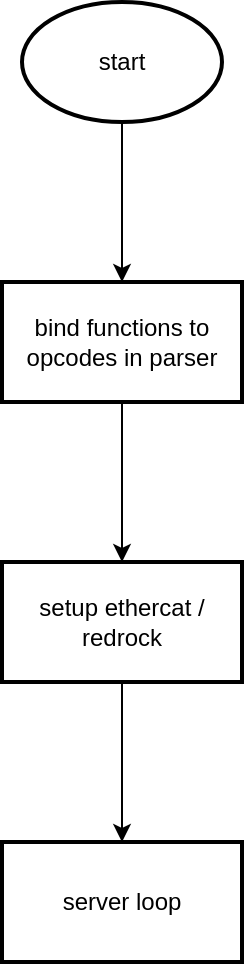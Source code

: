 <mxfile version="13.6.2" type="device" pages="5"><diagram id="hCvbmA6lUOP2VuN0feYB" name="Page-1"><mxGraphModel dx="1422" dy="810" grid="1" gridSize="10" guides="1" tooltips="1" connect="1" arrows="1" fold="1" page="1" pageScale="1" pageWidth="850" pageHeight="1100" math="0" shadow="0"><root><mxCell id="0"/><mxCell id="1" parent="0"/><mxCell id="o2y5cMyiAJAfXQnYK1j_-1" value="" style="edgeStyle=orthogonalEdgeStyle;rounded=0;orthogonalLoop=1;jettySize=auto;html=1;" edge="1" parent="1" source="o2y5cMyiAJAfXQnYK1j_-2" target="o2y5cMyiAJAfXQnYK1j_-4"><mxGeometry relative="1" as="geometry"/></mxCell><mxCell id="o2y5cMyiAJAfXQnYK1j_-2" value="start" style="strokeWidth=2;html=1;shape=mxgraph.flowchart.start_1;whiteSpace=wrap;" vertex="1" parent="1"><mxGeometry x="375" y="40" width="100" height="60" as="geometry"/></mxCell><mxCell id="o2y5cMyiAJAfXQnYK1j_-3" value="" style="edgeStyle=orthogonalEdgeStyle;rounded=0;orthogonalLoop=1;jettySize=auto;html=1;" edge="1" parent="1" source="o2y5cMyiAJAfXQnYK1j_-4" target="o2y5cMyiAJAfXQnYK1j_-6"><mxGeometry relative="1" as="geometry"/></mxCell><mxCell id="o2y5cMyiAJAfXQnYK1j_-4" value="bind functions&amp;nbsp;to opcodes in parser" style="whiteSpace=wrap;html=1;strokeWidth=2;" vertex="1" parent="1"><mxGeometry x="365" y="180" width="120" height="60" as="geometry"/></mxCell><mxCell id="o2y5cMyiAJAfXQnYK1j_-5" value="" style="edgeStyle=orthogonalEdgeStyle;rounded=0;orthogonalLoop=1;jettySize=auto;html=1;" edge="1" parent="1" source="o2y5cMyiAJAfXQnYK1j_-6" target="o2y5cMyiAJAfXQnYK1j_-7"><mxGeometry relative="1" as="geometry"/></mxCell><mxCell id="o2y5cMyiAJAfXQnYK1j_-6" value="setup ethercat / redrock" style="whiteSpace=wrap;html=1;strokeWidth=2;" vertex="1" parent="1"><mxGeometry x="365" y="320" width="120" height="60" as="geometry"/></mxCell><mxCell id="o2y5cMyiAJAfXQnYK1j_-7" value="server loop" style="whiteSpace=wrap;html=1;strokeWidth=2;" vertex="1" parent="1"><mxGeometry x="365" y="460" width="120" height="60" as="geometry"/></mxCell></root></mxGraphModel></diagram><diagram name="shooting function" id="xkMR_k_3WsJCOCuxuUNB"><mxGraphModel dx="1422" dy="810" grid="1" gridSize="10" guides="1" tooltips="1" connect="1" arrows="1" fold="1" page="1" pageScale="1" pageWidth="850" pageHeight="1100" background="none" math="0" shadow="0"><root><mxCell id="in90m15zGM9YNag4zQjs-0"/><mxCell id="in90m15zGM9YNag4zQjs-1" parent="in90m15zGM9YNag4zQjs-0"/><mxCell id="in90m15zGM9YNag4zQjs-5" value="" style="edgeStyle=orthogonalEdgeStyle;rounded=0;orthogonalLoop=1;jettySize=auto;html=1;" parent="in90m15zGM9YNag4zQjs-1" source="in90m15zGM9YNag4zQjs-2" target="in90m15zGM9YNag4zQjs-4" edge="1"><mxGeometry relative="1" as="geometry"/></mxCell><mxCell id="in90m15zGM9YNag4zQjs-2" value="start function" style="strokeWidth=2;html=1;shape=mxgraph.flowchart.start_1;whiteSpace=wrap;" parent="in90m15zGM9YNag4zQjs-1" vertex="1"><mxGeometry x="375" y="60" width="100" height="60" as="geometry"/></mxCell><mxCell id="in90m15zGM9YNag4zQjs-21" value="" style="edgeStyle=orthogonalEdgeStyle;rounded=0;orthogonalLoop=1;jettySize=auto;html=1;" parent="in90m15zGM9YNag4zQjs-1" source="in90m15zGM9YNag4zQjs-4" target="in90m15zGM9YNag4zQjs-20" edge="1"><mxGeometry relative="1" as="geometry"/></mxCell><mxCell id="in90m15zGM9YNag4zQjs-4" value="sort callback list based on activation frame" style="whiteSpace=wrap;html=1;strokeWidth=2;" parent="in90m15zGM9YNag4zQjs-1" vertex="1"><mxGeometry x="365" y="200" width="120" height="60" as="geometry"/></mxCell><mxCell id="in90m15zGM9YNag4zQjs-9" value="" style="edgeStyle=orthogonalEdgeStyle;rounded=0;orthogonalLoop=1;jettySize=auto;html=1;" parent="in90m15zGM9YNag4zQjs-1" source="in90m15zGM9YNag4zQjs-6" target="in90m15zGM9YNag4zQjs-8" edge="1"><mxGeometry relative="1" as="geometry"/></mxCell><mxCell id="in90m15zGM9YNag4zQjs-6" value="wait for rpi response" style="whiteSpace=wrap;html=1;strokeWidth=2;" parent="in90m15zGM9YNag4zQjs-1" vertex="1"><mxGeometry x="365" y="480" width="120" height="60" as="geometry"/></mxCell><mxCell id="in90m15zGM9YNag4zQjs-26" value="" style="edgeStyle=orthogonalEdgeStyle;rounded=0;orthogonalLoop=1;jettySize=auto;html=1;" parent="in90m15zGM9YNag4zQjs-1" source="in90m15zGM9YNag4zQjs-8" target="in90m15zGM9YNag4zQjs-25" edge="1"><mxGeometry relative="1" as="geometry"/></mxCell><mxCell id="in90m15zGM9YNag4zQjs-8" value="fire callback" style="whiteSpace=wrap;html=1;strokeWidth=2;" parent="in90m15zGM9YNag4zQjs-1" vertex="1"><mxGeometry x="365" y="620" width="120" height="60" as="geometry"/></mxCell><mxCell id="in90m15zGM9YNag4zQjs-13" style="edgeStyle=orthogonalEdgeStyle;rounded=0;orthogonalLoop=1;jettySize=auto;html=1;exitX=0;exitY=0.5;exitDx=0;exitDy=0;entryX=0;entryY=0.5;entryDx=0;entryDy=0;" parent="in90m15zGM9YNag4zQjs-1" source="in90m15zGM9YNag4zQjs-11" target="in90m15zGM9YNag4zQjs-20" edge="1"><mxGeometry relative="1" as="geometry"><mxPoint x="320" y="290" as="targetPoint"/><Array as="points"><mxPoint x="310" y="940"/><mxPoint x="310" y="370"/></Array></mxGeometry></mxCell><mxCell id="in90m15zGM9YNag4zQjs-14" value="yes" style="edgeLabel;html=1;align=center;verticalAlign=middle;resizable=0;points=[];" parent="in90m15zGM9YNag4zQjs-13" vertex="1" connectable="0"><mxGeometry x="-0.248" y="1" relative="1" as="geometry"><mxPoint as="offset"/></mxGeometry></mxCell><mxCell id="in90m15zGM9YNag4zQjs-18" value="" style="edgeStyle=orthogonalEdgeStyle;rounded=0;orthogonalLoop=1;jettySize=auto;html=1;" parent="in90m15zGM9YNag4zQjs-1" source="in90m15zGM9YNag4zQjs-11" target="in90m15zGM9YNag4zQjs-17" edge="1"><mxGeometry relative="1" as="geometry"/></mxCell><mxCell id="in90m15zGM9YNag4zQjs-19" value="no" style="edgeLabel;html=1;align=center;verticalAlign=middle;resizable=0;points=[];" parent="in90m15zGM9YNag4zQjs-18" vertex="1" connectable="0"><mxGeometry x="-0.285" relative="1" as="geometry"><mxPoint as="offset"/></mxGeometry></mxCell><mxCell id="in90m15zGM9YNag4zQjs-11" value="are there more items in list?" style="rhombus;whiteSpace=wrap;html=1;strokeWidth=2;" parent="in90m15zGM9YNag4zQjs-1" vertex="1"><mxGeometry x="370" y="880" width="110" height="120" as="geometry"/></mxCell><mxCell id="in90m15zGM9YNag4zQjs-17" value="exit" style="whiteSpace=wrap;html=1;strokeWidth=2;" parent="in90m15zGM9YNag4zQjs-1" vertex="1"><mxGeometry x="365" y="1070" width="120" height="60" as="geometry"/></mxCell><mxCell id="in90m15zGM9YNag4zQjs-23" value="" style="edgeStyle=orthogonalEdgeStyle;rounded=0;orthogonalLoop=1;jettySize=auto;html=1;entryX=0.5;entryY=0;entryDx=0;entryDy=0;" parent="in90m15zGM9YNag4zQjs-1" source="in90m15zGM9YNag4zQjs-20" target="in90m15zGM9YNag4zQjs-6" edge="1"><mxGeometry relative="1" as="geometry"><mxPoint x="425.0" y="480" as="targetPoint"/></mxGeometry></mxCell><mxCell id="in90m15zGM9YNag4zQjs-20" value="select first item from list" style="whiteSpace=wrap;html=1;strokeWidth=2;" parent="in90m15zGM9YNag4zQjs-1" vertex="1"><mxGeometry x="365" y="340" width="120" height="60" as="geometry"/></mxCell><mxCell id="in90m15zGM9YNag4zQjs-27" style="edgeStyle=orthogonalEdgeStyle;rounded=0;orthogonalLoop=1;jettySize=auto;html=1;exitX=0.5;exitY=1;exitDx=0;exitDy=0;entryX=0.5;entryY=0;entryDx=0;entryDy=0;" parent="in90m15zGM9YNag4zQjs-1" source="in90m15zGM9YNag4zQjs-25" target="in90m15zGM9YNag4zQjs-11" edge="1"><mxGeometry relative="1" as="geometry"/></mxCell><mxCell id="in90m15zGM9YNag4zQjs-25" value="remove first item" style="whiteSpace=wrap;html=1;strokeWidth=2;" parent="in90m15zGM9YNag4zQjs-1" vertex="1"><mxGeometry x="365" y="760" width="120" height="60" as="geometry"/></mxCell></root></mxGraphModel></diagram><diagram name="Pisync loop" id="IlAnLGK_8jJILNHdm48v"><mxGraphModel dx="1422" dy="810" grid="1" gridSize="10" guides="1" tooltips="1" connect="1" arrows="1" fold="1" page="1" pageScale="1" pageWidth="850" pageHeight="1100" math="0" shadow="0"><root><mxCell id="AGxm9KGxFxQAfQhvAFYQ-0"/><mxCell id="AGxm9KGxFxQAfQhvAFYQ-1" parent="AGxm9KGxFxQAfQhvAFYQ-0"/><mxCell id="AGxm9KGxFxQAfQhvAFYQ-4" value="" style="edgeStyle=orthogonalEdgeStyle;rounded=0;orthogonalLoop=1;jettySize=auto;html=1;" parent="AGxm9KGxFxQAfQhvAFYQ-1" source="AGxm9KGxFxQAfQhvAFYQ-2" target="AGxm9KGxFxQAfQhvAFYQ-3" edge="1"><mxGeometry relative="1" as="geometry"/></mxCell><mxCell id="AGxm9KGxFxQAfQhvAFYQ-2" value="start" style="ellipse;whiteSpace=wrap;html=1;" parent="AGxm9KGxFxQAfQhvAFYQ-1" vertex="1"><mxGeometry x="365" y="40" width="120" height="80" as="geometry"/></mxCell><mxCell id="7TQNFvBs-xjPBbU-Ab51-1" value="" style="edgeStyle=orthogonalEdgeStyle;rounded=0;orthogonalLoop=1;jettySize=auto;html=1;" parent="AGxm9KGxFxQAfQhvAFYQ-1" source="AGxm9KGxFxQAfQhvAFYQ-3" target="7TQNFvBs-xjPBbU-Ab51-0" edge="1"><mxGeometry relative="1" as="geometry"/></mxCell><mxCell id="AGxm9KGxFxQAfQhvAFYQ-3" value="sort trigger list based on activation frame" style="whiteSpace=wrap;html=1;" parent="AGxm9KGxFxQAfQhvAFYQ-1" vertex="1"><mxGeometry x="365" y="210" width="120" height="60" as="geometry"/></mxCell><mxCell id="7TQNFvBs-xjPBbU-Ab51-5" value="" style="edgeStyle=orthogonalEdgeStyle;rounded=0;orthogonalLoop=1;jettySize=auto;html=1;" parent="AGxm9KGxFxQAfQhvAFYQ-1" source="7TQNFvBs-xjPBbU-Ab51-0" target="7TQNFvBs-xjPBbU-Ab51-4" edge="1"><mxGeometry relative="1" as="geometry"/></mxCell><mxCell id="7TQNFvBs-xjPBbU-Ab51-0" value="pick first item in list" style="whiteSpace=wrap;html=1;" parent="AGxm9KGxFxQAfQhvAFYQ-1" vertex="1"><mxGeometry x="365" y="350" width="120" height="60" as="geometry"/></mxCell><mxCell id="7TQNFvBs-xjPBbU-Ab51-9" value="" style="edgeStyle=orthogonalEdgeStyle;rounded=0;orthogonalLoop=1;jettySize=auto;html=1;" parent="AGxm9KGxFxQAfQhvAFYQ-1" source="7TQNFvBs-xjPBbU-Ab51-4" target="7TQNFvBs-xjPBbU-Ab51-8" edge="1"><mxGeometry relative="1" as="geometry"/></mxCell><mxCell id="7TQNFvBs-xjPBbU-Ab51-4" value="is current frame equal to selected frame?" style="rhombus;whiteSpace=wrap;html=1;" parent="AGxm9KGxFxQAfQhvAFYQ-1" vertex="1"><mxGeometry x="350" y="450" width="150" height="140" as="geometry"/></mxCell><mxCell id="7TQNFvBs-xjPBbU-Ab51-6" style="edgeStyle=orthogonalEdgeStyle;rounded=0;orthogonalLoop=1;jettySize=auto;html=1;exitX=0;exitY=0.5;exitDx=0;exitDy=0;entryX=0.5;entryY=0;entryDx=0;entryDy=0;" parent="AGxm9KGxFxQAfQhvAFYQ-1" source="7TQNFvBs-xjPBbU-Ab51-4" target="7TQNFvBs-xjPBbU-Ab51-4" edge="1"><mxGeometry relative="1" as="geometry"><Array as="points"><mxPoint x="310" y="520"/><mxPoint x="310" y="430"/><mxPoint x="425" y="430"/></Array></mxGeometry></mxCell><mxCell id="7TQNFvBs-xjPBbU-Ab51-7" value="no" style="edgeLabel;html=1;align=center;verticalAlign=middle;resizable=0;points=[];" parent="7TQNFvBs-xjPBbU-Ab51-6" vertex="1" connectable="0"><mxGeometry x="-0.17" relative="1" as="geometry"><mxPoint as="offset"/></mxGeometry></mxCell><mxCell id="7TQNFvBs-xjPBbU-Ab51-8" value="send trigger id to pc" style="whiteSpace=wrap;html=1;" parent="AGxm9KGxFxQAfQhvAFYQ-1" vertex="1"><mxGeometry x="365" y="710" width="120" height="60" as="geometry"/></mxCell></root></mxGraphModel></diagram><diagram name="GetIncomingMsg loop" id="7KgfQuUJzR8l_l-OWQ3-"><mxGraphModel dx="1422" dy="1910" grid="1" gridSize="10" guides="1" tooltips="1" connect="1" arrows="1" fold="1" page="1" pageScale="1" pageWidth="850" pageHeight="1100" math="0" shadow="0"><root><mxCell id="nbS9SN9K3wdIY7NUV83V-0"/><mxCell id="nbS9SN9K3wdIY7NUV83V-1" parent="nbS9SN9K3wdIY7NUV83V-0"/><mxCell id="nbS9SN9K3wdIY7NUV83V-16" value="" style="edgeStyle=orthogonalEdgeStyle;rounded=0;orthogonalLoop=1;jettySize=auto;html=1;" parent="nbS9SN9K3wdIY7NUV83V-1" source="nbS9SN9K3wdIY7NUV83V-3" target="nbS9SN9K3wdIY7NUV83V-15" edge="1"><mxGeometry relative="1" as="geometry"/></mxCell><mxCell id="nbS9SN9K3wdIY7NUV83V-3" value="start" style="strokeWidth=2;html=1;shape=mxgraph.flowchart.start_1;whiteSpace=wrap;" parent="nbS9SN9K3wdIY7NUV83V-1" vertex="1"><mxGeometry x="375" y="-100" width="100" height="60" as="geometry"/></mxCell><mxCell id="nbS9SN9K3wdIY7NUV83V-7" value="" style="edgeStyle=orthogonalEdgeStyle;rounded=0;orthogonalLoop=1;jettySize=auto;html=1;" parent="nbS9SN9K3wdIY7NUV83V-1" source="nbS9SN9K3wdIY7NUV83V-4" target="nbS9SN9K3wdIY7NUV83V-6" edge="1"><mxGeometry relative="1" as="geometry"/></mxCell><mxCell id="nbS9SN9K3wdIY7NUV83V-4" value="pick selected socket from list" style="whiteSpace=wrap;html=1;strokeWidth=2;" parent="nbS9SN9K3wdIY7NUV83V-1" vertex="1"><mxGeometry x="365" y="180" width="120" height="60" as="geometry"/></mxCell><mxCell id="nbS9SN9K3wdIY7NUV83V-9" value="" style="edgeStyle=orthogonalEdgeStyle;rounded=0;orthogonalLoop=1;jettySize=auto;html=1;" parent="nbS9SN9K3wdIY7NUV83V-1" source="nbS9SN9K3wdIY7NUV83V-6" target="nbS9SN9K3wdIY7NUV83V-8" edge="1"><mxGeometry relative="1" as="geometry"/></mxCell><mxCell id="nbS9SN9K3wdIY7NUV83V-6" value="try receiving data" style="whiteSpace=wrap;html=1;strokeWidth=2;" parent="nbS9SN9K3wdIY7NUV83V-1" vertex="1"><mxGeometry x="365" y="320" width="120" height="60" as="geometry"/></mxCell><mxCell id="nbS9SN9K3wdIY7NUV83V-11" value="" style="edgeStyle=orthogonalEdgeStyle;rounded=0;orthogonalLoop=1;jettySize=auto;html=1;" parent="nbS9SN9K3wdIY7NUV83V-1" source="nbS9SN9K3wdIY7NUV83V-8" target="nbS9SN9K3wdIY7NUV83V-10" edge="1"><mxGeometry relative="1" as="geometry"/></mxCell><mxCell id="nbS9SN9K3wdIY7NUV83V-12" value="yes" style="edgeLabel;html=1;align=center;verticalAlign=middle;resizable=0;points=[];" parent="nbS9SN9K3wdIY7NUV83V-11" vertex="1" connectable="0"><mxGeometry x="-0.264" y="1" relative="1" as="geometry"><mxPoint as="offset"/></mxGeometry></mxCell><mxCell id="nbS9SN9K3wdIY7NUV83V-19" value="" style="edgeStyle=orthogonalEdgeStyle;rounded=0;orthogonalLoop=1;jettySize=auto;html=1;" parent="nbS9SN9K3wdIY7NUV83V-1" source="nbS9SN9K3wdIY7NUV83V-8" target="nbS9SN9K3wdIY7NUV83V-18" edge="1"><mxGeometry relative="1" as="geometry"/></mxCell><mxCell id="nbS9SN9K3wdIY7NUV83V-21" value="No" style="edgeLabel;html=1;align=center;verticalAlign=middle;resizable=0;points=[];" parent="nbS9SN9K3wdIY7NUV83V-19" vertex="1" connectable="0"><mxGeometry x="-0.25" relative="1" as="geometry"><mxPoint as="offset"/></mxGeometry></mxCell><mxCell id="nbS9SN9K3wdIY7NUV83V-8" value="data received?" style="rhombus;whiteSpace=wrap;html=1;strokeWidth=2;" parent="nbS9SN9K3wdIY7NUV83V-1" vertex="1"><mxGeometry x="360" y="450" width="130" height="80" as="geometry"/></mxCell><mxCell id="nbS9SN9K3wdIY7NUV83V-10" value="return data" style="whiteSpace=wrap;html=1;strokeWidth=2;" parent="nbS9SN9K3wdIY7NUV83V-1" vertex="1"><mxGeometry x="155" y="460" width="120" height="60" as="geometry"/></mxCell><mxCell id="nbS9SN9K3wdIY7NUV83V-17" style="edgeStyle=orthogonalEdgeStyle;rounded=0;orthogonalLoop=1;jettySize=auto;html=1;exitX=0.5;exitY=1;exitDx=0;exitDy=0;entryX=0.5;entryY=0;entryDx=0;entryDy=0;" parent="nbS9SN9K3wdIY7NUV83V-1" source="nbS9SN9K3wdIY7NUV83V-15" target="nbS9SN9K3wdIY7NUV83V-4" edge="1"><mxGeometry relative="1" as="geometry"/></mxCell><mxCell id="nbS9SN9K3wdIY7NUV83V-15" value="select first socket" style="whiteSpace=wrap;html=1;strokeWidth=2;" parent="nbS9SN9K3wdIY7NUV83V-1" vertex="1"><mxGeometry x="365" y="40" width="120" height="60" as="geometry"/></mxCell><mxCell id="nbS9SN9K3wdIY7NUV83V-20" style="edgeStyle=orthogonalEdgeStyle;rounded=0;orthogonalLoop=1;jettySize=auto;html=1;exitX=0.5;exitY=0;exitDx=0;exitDy=0;entryX=1;entryY=0.5;entryDx=0;entryDy=0;" parent="nbS9SN9K3wdIY7NUV83V-1" source="nbS9SN9K3wdIY7NUV83V-18" target="nbS9SN9K3wdIY7NUV83V-4" edge="1"><mxGeometry relative="1" as="geometry"/></mxCell><mxCell id="nbS9SN9K3wdIY7NUV83V-18" value="select next socket" style="whiteSpace=wrap;html=1;strokeWidth=2;" parent="nbS9SN9K3wdIY7NUV83V-1" vertex="1"><mxGeometry x="575" y="460" width="120" height="60" as="geometry"/></mxCell><mxCell id="v2p_V2mb0b_xCorsPud8-0" value="dit is trash, poll () is veel beter" style="text;html=1;align=center;verticalAlign=middle;resizable=0;points=[];autosize=1;" vertex="1" parent="nbS9SN9K3wdIY7NUV83V-1"><mxGeometry x="40" y="-60" width="190" height="20" as="geometry"/></mxCell></root></mxGraphModel></diagram><diagram id="wMKZFHX86KTBYcKjMa2B" name="tirggerman flow"><mxGraphModel dx="1422" dy="810" grid="1" gridSize="10" guides="1" tooltips="1" connect="1" arrows="1" fold="1" page="1" pageScale="1" pageWidth="850" pageHeight="1100" math="0" shadow="0"><root><mxCell id="gsMuGLOrzF2Aqbz9JMSG-0"/><mxCell id="gsMuGLOrzF2Aqbz9JMSG-1" parent="gsMuGLOrzF2Aqbz9JMSG-0"/><mxCell id="gsMuGLOrzF2Aqbz9JMSG-4" value="" style="edgeStyle=orthogonalEdgeStyle;rounded=0;orthogonalLoop=1;jettySize=auto;html=1;" edge="1" parent="gsMuGLOrzF2Aqbz9JMSG-1" source="gsMuGLOrzF2Aqbz9JMSG-2" target="gsMuGLOrzF2Aqbz9JMSG-3"><mxGeometry relative="1" as="geometry"/></mxCell><mxCell id="gsMuGLOrzF2Aqbz9JMSG-2" value="rpi" style="rounded=0;whiteSpace=wrap;html=1;" vertex="1" parent="gsMuGLOrzF2Aqbz9JMSG-1"><mxGeometry x="590" y="470" width="120" height="60" as="geometry"/></mxCell><mxCell id="gsMuGLOrzF2Aqbz9JMSG-6" value="fires event" style="edgeStyle=orthogonalEdgeStyle;rounded=0;orthogonalLoop=1;jettySize=auto;html=1;" edge="1" parent="gsMuGLOrzF2Aqbz9JMSG-1" source="gsMuGLOrzF2Aqbz9JMSG-3" target="gsMuGLOrzF2Aqbz9JMSG-5"><mxGeometry relative="1" as="geometry"><Array as="points"><mxPoint x="360" y="500"/><mxPoint x="360" y="500"/></Array></mxGeometry></mxCell><mxCell id="gsMuGLOrzF2Aqbz9JMSG-3" value="conman.Receiver" style="rounded=0;whiteSpace=wrap;html=1;" vertex="1" parent="gsMuGLOrzF2Aqbz9JMSG-1"><mxGeometry x="390" y="470" width="120" height="60" as="geometry"/></mxCell><mxCell id="gsMuGLOrzF2Aqbz9JMSG-5" value="" style="whiteSpace=wrap;html=1;rounded=0;" vertex="1" parent="gsMuGLOrzF2Aqbz9JMSG-1"><mxGeometry x="110" y="470" width="120" height="60" as="geometry"/></mxCell><mxCell id="gsMuGLOrzF2Aqbz9JMSG-7" value="" style="rounded=0;whiteSpace=wrap;html=1;" vertex="1" parent="gsMuGLOrzF2Aqbz9JMSG-1"><mxGeometry x="600" y="180" width="120" height="60" as="geometry"/></mxCell><mxCell id="gsMuGLOrzF2Aqbz9JMSG-8" value="TRIGGERMAN&lt;br&gt;&lt;br&gt;&lt;div&gt;&lt;span&gt;entry point. handles ui and program &lt;br&gt;flow&lt;/span&gt;&lt;/div&gt;&lt;div&gt;&lt;span&gt;&lt;br&gt;&lt;/span&gt;&lt;/div&gt;&lt;div&gt;&lt;span&gt;&lt;br&gt;&lt;/span&gt;&lt;/div&gt;" style="rounded=0;whiteSpace=wrap;html=1;align=left;verticalAlign=top;" vertex="1" parent="gsMuGLOrzF2Aqbz9JMSG-1"><mxGeometry x="130" y="170" width="210" height="240" as="geometry"/></mxCell></root></mxGraphModel></diagram></mxfile>